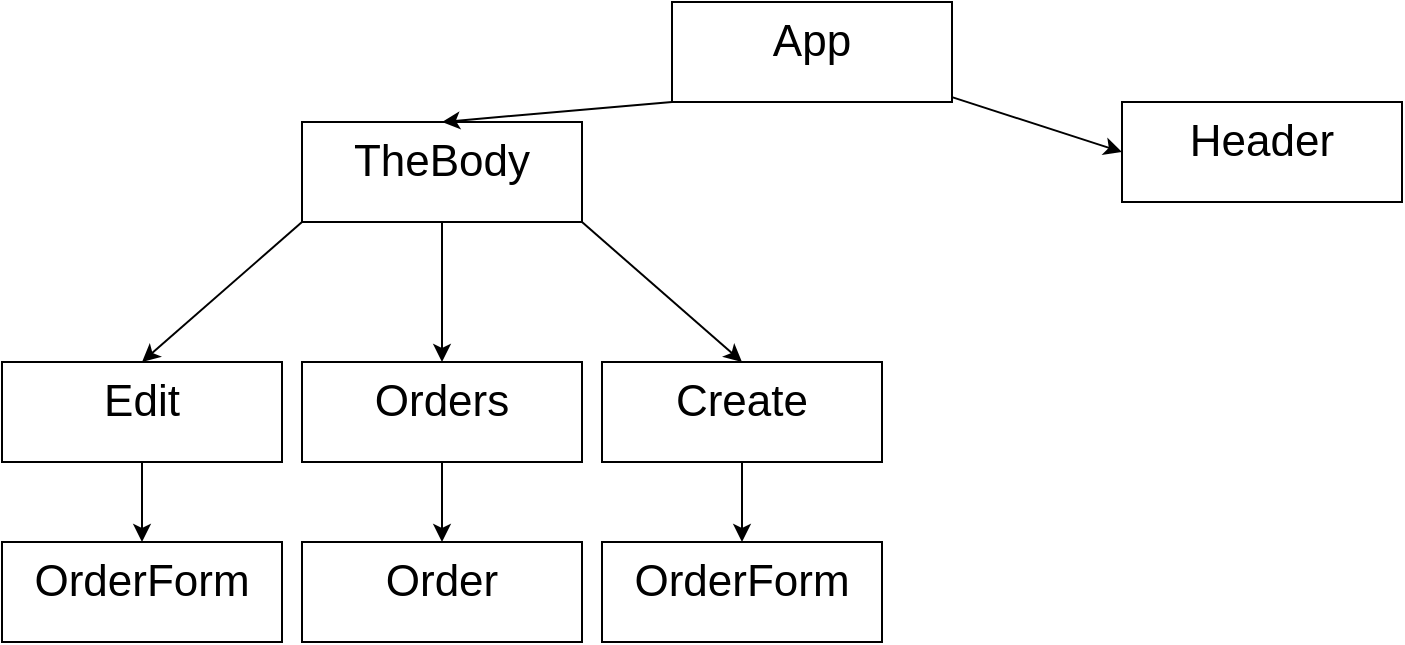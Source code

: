 <mxfile>
    <diagram id="i1YLh9RKkgBx0VAHAG5V" name="Page-1">
        <mxGraphModel dx="1384" dy="663" grid="1" gridSize="10" guides="1" tooltips="1" connect="1" arrows="1" fold="1" page="1" pageScale="1" pageWidth="850" pageHeight="1100" math="0" shadow="0">
            <root>
                <mxCell id="0"/>
                <mxCell id="1" parent="0"/>
                <mxCell id="27" style="edgeStyle=none;html=1;exitX=1;exitY=1;exitDx=0;exitDy=0;entryX=0.5;entryY=0;entryDx=0;entryDy=0;" edge="1" parent="1" source="2" target="26">
                    <mxGeometry relative="1" as="geometry"/>
                </mxCell>
                <mxCell id="28" style="edgeStyle=none;html=1;exitX=0.5;exitY=1;exitDx=0;exitDy=0;" edge="1" parent="1" source="2" target="25">
                    <mxGeometry relative="1" as="geometry"/>
                </mxCell>
                <mxCell id="29" style="edgeStyle=none;html=1;exitX=0;exitY=1;exitDx=0;exitDy=0;entryX=0.5;entryY=0;entryDx=0;entryDy=0;" edge="1" parent="1" source="2" target="24">
                    <mxGeometry relative="1" as="geometry"/>
                </mxCell>
                <mxCell id="2" value="TheBody" style="rounded=0;whiteSpace=wrap;html=1;verticalAlign=top;fontSize=22;" parent="1" vertex="1">
                    <mxGeometry x="170" y="100" width="140" height="50" as="geometry"/>
                </mxCell>
                <mxCell id="22" style="edgeStyle=none;html=1;entryX=0;entryY=0.5;entryDx=0;entryDy=0;" edge="1" parent="1" source="20" target="21">
                    <mxGeometry relative="1" as="geometry"/>
                </mxCell>
                <mxCell id="23" style="edgeStyle=none;html=1;exitX=0;exitY=1;exitDx=0;exitDy=0;entryX=0.5;entryY=0;entryDx=0;entryDy=0;" edge="1" parent="1" source="20" target="2">
                    <mxGeometry relative="1" as="geometry"/>
                </mxCell>
                <mxCell id="20" value="App" style="rounded=0;whiteSpace=wrap;html=1;verticalAlign=top;fontSize=22;" vertex="1" parent="1">
                    <mxGeometry x="355" y="40" width="140" height="50" as="geometry"/>
                </mxCell>
                <mxCell id="21" value="Header" style="rounded=0;whiteSpace=wrap;html=1;verticalAlign=top;fontSize=22;" vertex="1" parent="1">
                    <mxGeometry x="580" y="90" width="140" height="50" as="geometry"/>
                </mxCell>
                <mxCell id="33" style="edgeStyle=none;html=1;entryX=0.5;entryY=0;entryDx=0;entryDy=0;" edge="1" parent="1" source="24" target="32">
                    <mxGeometry relative="1" as="geometry"/>
                </mxCell>
                <mxCell id="24" value="Edit" style="rounded=0;whiteSpace=wrap;html=1;verticalAlign=top;fontSize=22;" vertex="1" parent="1">
                    <mxGeometry x="20" y="220" width="140" height="50" as="geometry"/>
                </mxCell>
                <mxCell id="35" value="" style="edgeStyle=none;html=1;" edge="1" parent="1" source="25" target="34">
                    <mxGeometry relative="1" as="geometry"/>
                </mxCell>
                <mxCell id="25" value="Orders" style="rounded=0;whiteSpace=wrap;html=1;verticalAlign=top;fontSize=22;" vertex="1" parent="1">
                    <mxGeometry x="170" y="220" width="140" height="50" as="geometry"/>
                </mxCell>
                <mxCell id="31" style="edgeStyle=none;html=1;" edge="1" parent="1" source="26" target="30">
                    <mxGeometry relative="1" as="geometry"/>
                </mxCell>
                <mxCell id="26" value="Create" style="rounded=0;whiteSpace=wrap;html=1;verticalAlign=top;fontSize=22;" vertex="1" parent="1">
                    <mxGeometry x="320" y="220" width="140" height="50" as="geometry"/>
                </mxCell>
                <mxCell id="30" value="OrderForm" style="rounded=0;whiteSpace=wrap;html=1;verticalAlign=top;fontSize=22;" vertex="1" parent="1">
                    <mxGeometry x="320" y="310" width="140" height="50" as="geometry"/>
                </mxCell>
                <mxCell id="32" value="OrderForm" style="rounded=0;whiteSpace=wrap;html=1;verticalAlign=top;fontSize=22;" vertex="1" parent="1">
                    <mxGeometry x="20" y="310" width="140" height="50" as="geometry"/>
                </mxCell>
                <mxCell id="34" value="Order" style="rounded=0;whiteSpace=wrap;html=1;verticalAlign=top;fontSize=22;" vertex="1" parent="1">
                    <mxGeometry x="170" y="310" width="140" height="50" as="geometry"/>
                </mxCell>
            </root>
        </mxGraphModel>
    </diagram>
</mxfile>